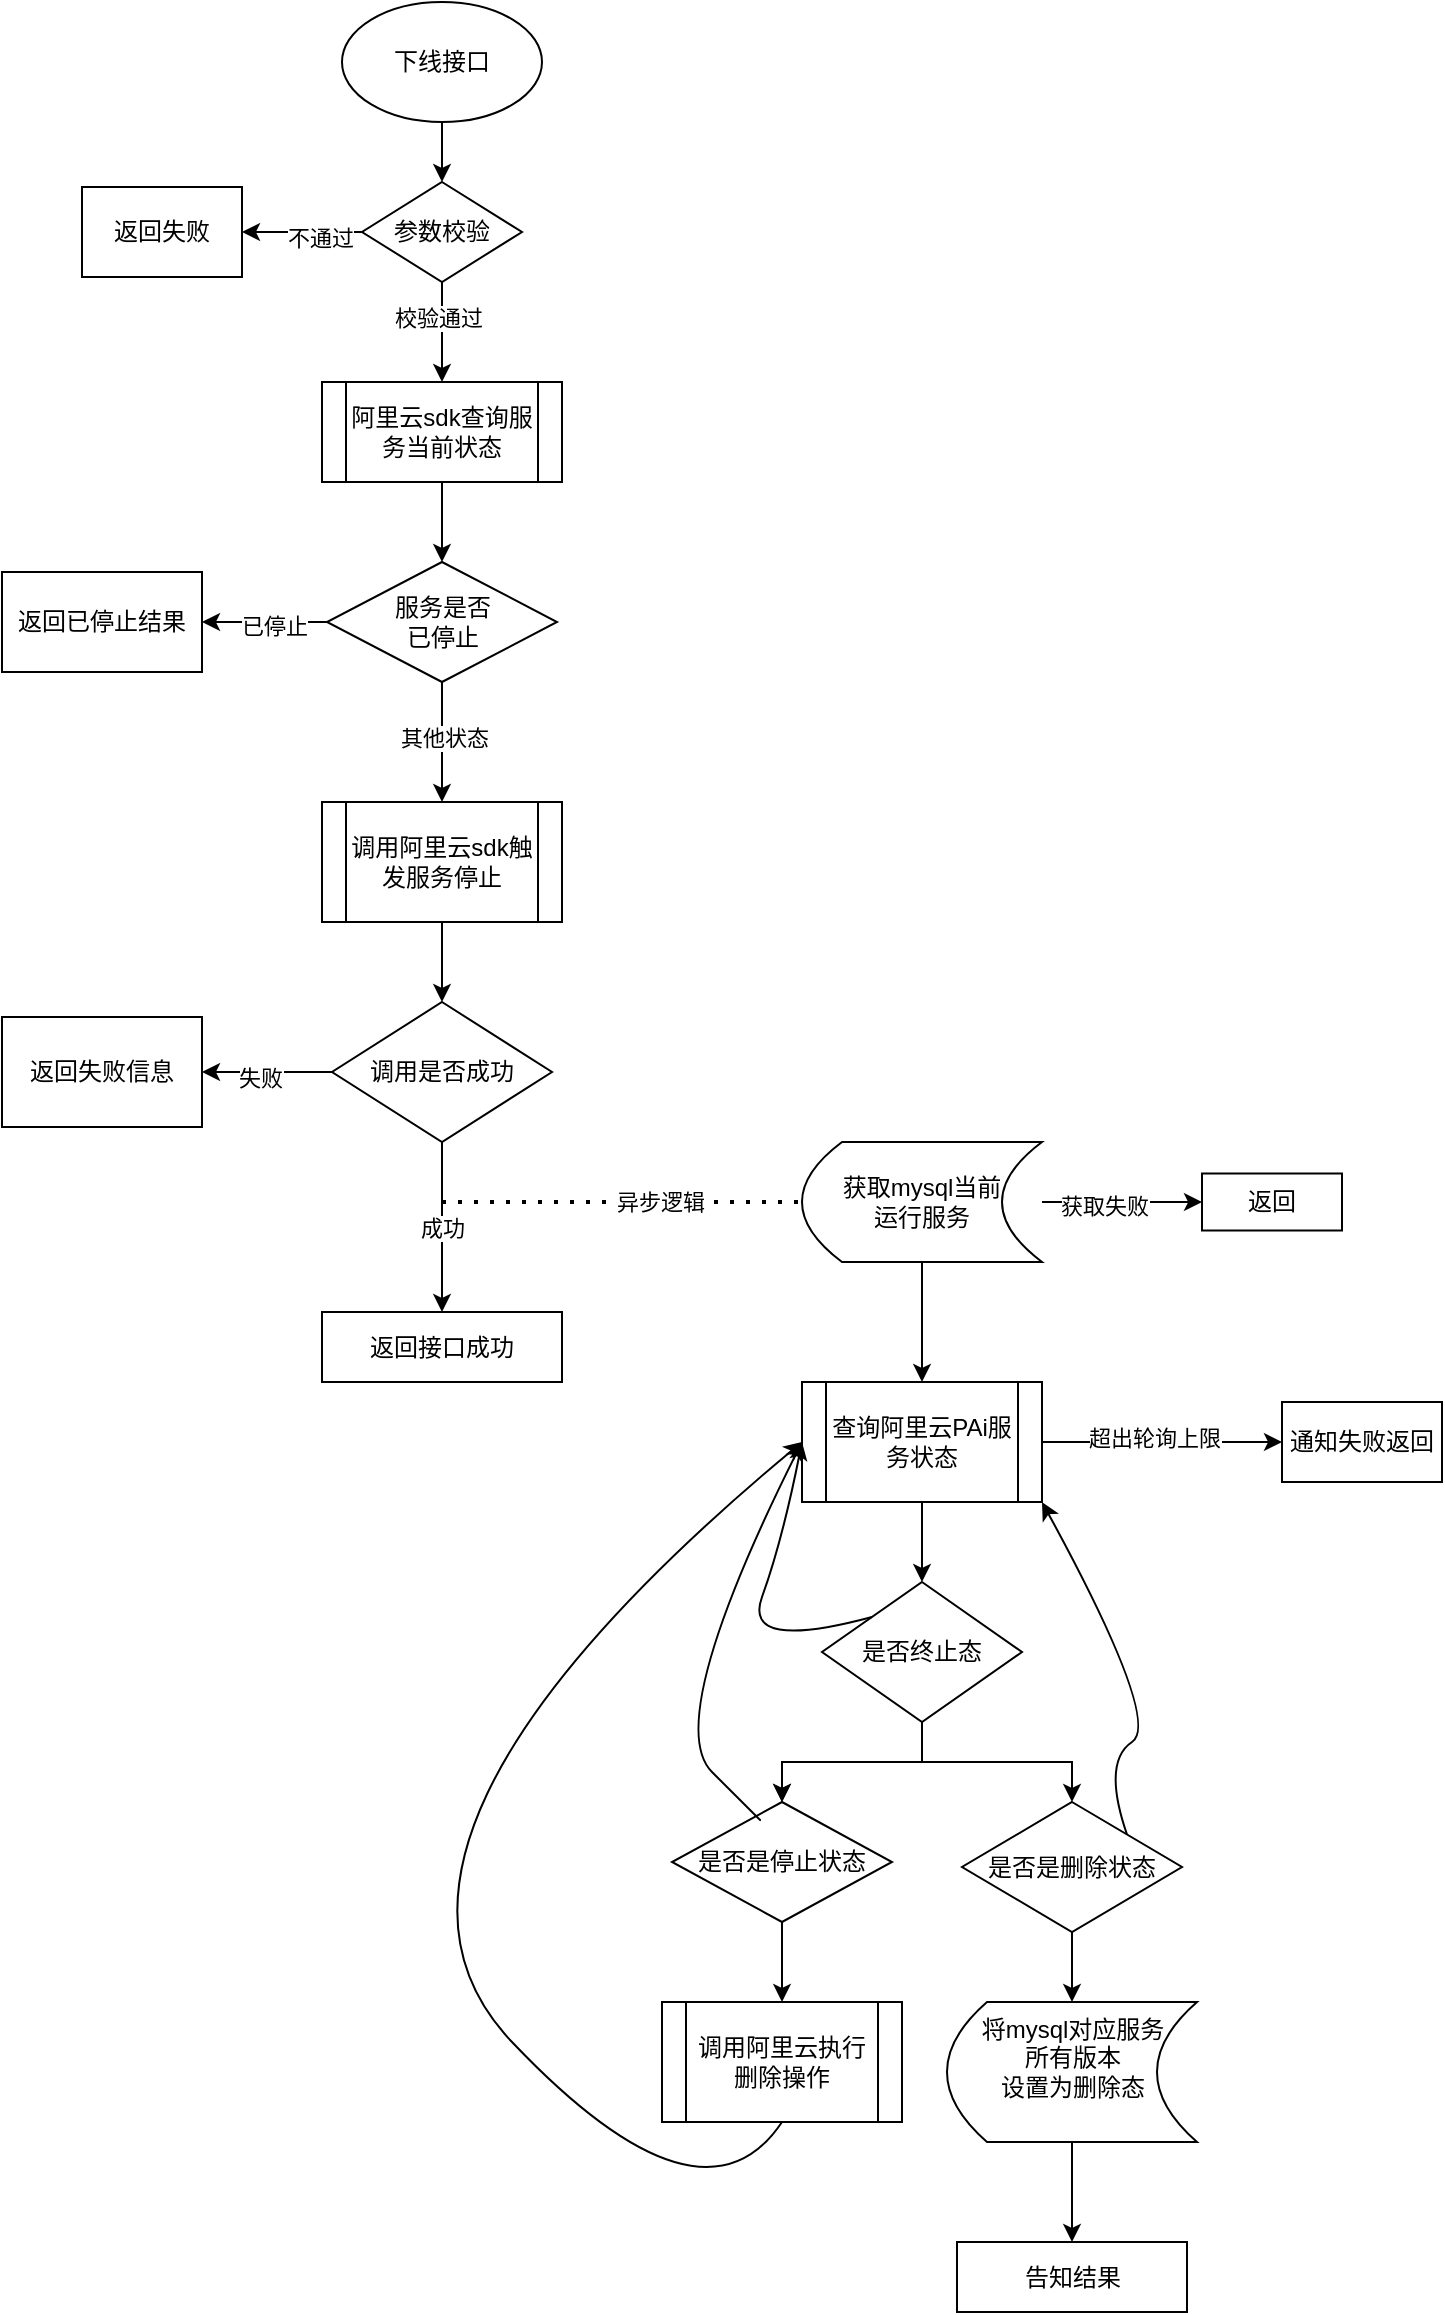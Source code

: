 <mxfile version="24.7.7">
  <diagram name="第 1 页" id="A9rHL_Slm2XhbdOv5Oo1">
    <mxGraphModel dx="1026" dy="651" grid="1" gridSize="10" guides="1" tooltips="1" connect="1" arrows="1" fold="1" page="1" pageScale="1" pageWidth="827" pageHeight="1169" math="0" shadow="0">
      <root>
        <mxCell id="0" />
        <mxCell id="1" parent="0" />
        <mxCell id="I5W7qzTJJJn9ER3g-bew-5" value="" style="edgeStyle=orthogonalEdgeStyle;rounded=0;orthogonalLoop=1;jettySize=auto;html=1;" parent="1" source="I5W7qzTJJJn9ER3g-bew-1" target="I5W7qzTJJJn9ER3g-bew-4" edge="1">
          <mxGeometry relative="1" as="geometry" />
        </mxCell>
        <mxCell id="I5W7qzTJJJn9ER3g-bew-1" value="下线接口" style="ellipse;whiteSpace=wrap;html=1;" parent="1" vertex="1">
          <mxGeometry x="300" y="100" width="100" height="60" as="geometry" />
        </mxCell>
        <mxCell id="I5W7qzTJJJn9ER3g-bew-10" value="" style="edgeStyle=orthogonalEdgeStyle;rounded=0;orthogonalLoop=1;jettySize=auto;html=1;" parent="1" source="I5W7qzTJJJn9ER3g-bew-4" target="I5W7qzTJJJn9ER3g-bew-9" edge="1">
          <mxGeometry relative="1" as="geometry" />
        </mxCell>
        <mxCell id="I5W7qzTJJJn9ER3g-bew-11" value="不通过" style="edgeLabel;html=1;align=center;verticalAlign=middle;resizable=0;points=[];" parent="I5W7qzTJJJn9ER3g-bew-10" vertex="1" connectable="0">
          <mxGeometry x="-0.3" y="3" relative="1" as="geometry">
            <mxPoint as="offset" />
          </mxGeometry>
        </mxCell>
        <mxCell id="I5W7qzTJJJn9ER3g-bew-13" value="" style="edgeStyle=orthogonalEdgeStyle;rounded=0;orthogonalLoop=1;jettySize=auto;html=1;" parent="1" source="I5W7qzTJJJn9ER3g-bew-4" target="I5W7qzTJJJn9ER3g-bew-15" edge="1">
          <mxGeometry relative="1" as="geometry">
            <mxPoint x="350" y="290" as="targetPoint" />
          </mxGeometry>
        </mxCell>
        <mxCell id="I5W7qzTJJJn9ER3g-bew-14" value="校验通过" style="edgeLabel;html=1;align=center;verticalAlign=middle;resizable=0;points=[];" parent="I5W7qzTJJJn9ER3g-bew-13" vertex="1" connectable="0">
          <mxGeometry x="-0.286" y="-2" relative="1" as="geometry">
            <mxPoint as="offset" />
          </mxGeometry>
        </mxCell>
        <mxCell id="I5W7qzTJJJn9ER3g-bew-4" value="参数校验" style="rhombus;whiteSpace=wrap;html=1;" parent="1" vertex="1">
          <mxGeometry x="310" y="190" width="80" height="50" as="geometry" />
        </mxCell>
        <mxCell id="I5W7qzTJJJn9ER3g-bew-9" value="返回失败" style="rounded=0;whiteSpace=wrap;html=1;" parent="1" vertex="1">
          <mxGeometry x="170" y="192.5" width="80" height="45" as="geometry" />
        </mxCell>
        <mxCell id="I5W7qzTJJJn9ER3g-bew-17" value="" style="edgeStyle=orthogonalEdgeStyle;rounded=0;orthogonalLoop=1;jettySize=auto;html=1;" parent="1" source="I5W7qzTJJJn9ER3g-bew-15" target="I5W7qzTJJJn9ER3g-bew-16" edge="1">
          <mxGeometry relative="1" as="geometry" />
        </mxCell>
        <mxCell id="I5W7qzTJJJn9ER3g-bew-15" value="阿里云sdk查询服务当前状态" style="shape=process;whiteSpace=wrap;html=1;backgroundOutline=1;" parent="1" vertex="1">
          <mxGeometry x="290" y="290" width="120" height="50" as="geometry" />
        </mxCell>
        <mxCell id="I5W7qzTJJJn9ER3g-bew-19" value="" style="edgeStyle=orthogonalEdgeStyle;rounded=0;orthogonalLoop=1;jettySize=auto;html=1;" parent="1" source="I5W7qzTJJJn9ER3g-bew-16" target="I5W7qzTJJJn9ER3g-bew-18" edge="1">
          <mxGeometry relative="1" as="geometry" />
        </mxCell>
        <mxCell id="I5W7qzTJJJn9ER3g-bew-20" value="已停止" style="edgeLabel;html=1;align=center;verticalAlign=middle;resizable=0;points=[];" parent="I5W7qzTJJJn9ER3g-bew-19" vertex="1" connectable="0">
          <mxGeometry x="-0.12" y="2" relative="1" as="geometry">
            <mxPoint x="1" as="offset" />
          </mxGeometry>
        </mxCell>
        <mxCell id="I5W7qzTJJJn9ER3g-bew-22" value="" style="edgeStyle=orthogonalEdgeStyle;rounded=0;orthogonalLoop=1;jettySize=auto;html=1;" parent="1" source="I5W7qzTJJJn9ER3g-bew-16" target="I5W7qzTJJJn9ER3g-bew-21" edge="1">
          <mxGeometry relative="1" as="geometry" />
        </mxCell>
        <mxCell id="I5W7qzTJJJn9ER3g-bew-23" value="其他状态" style="edgeLabel;html=1;align=center;verticalAlign=middle;resizable=0;points=[];" parent="I5W7qzTJJJn9ER3g-bew-22" vertex="1" connectable="0">
          <mxGeometry x="-0.075" y="1" relative="1" as="geometry">
            <mxPoint as="offset" />
          </mxGeometry>
        </mxCell>
        <mxCell id="I5W7qzTJJJn9ER3g-bew-16" value="服务是否&lt;div&gt;已停止&lt;/div&gt;" style="rhombus;whiteSpace=wrap;html=1;" parent="1" vertex="1">
          <mxGeometry x="292.5" y="380" width="115" height="60" as="geometry" />
        </mxCell>
        <mxCell id="I5W7qzTJJJn9ER3g-bew-18" value="返回已停止结果" style="rounded=0;whiteSpace=wrap;html=1;" parent="1" vertex="1">
          <mxGeometry x="130" y="385" width="100" height="50" as="geometry" />
        </mxCell>
        <mxCell id="I5W7qzTJJJn9ER3g-bew-25" value="" style="edgeStyle=orthogonalEdgeStyle;rounded=0;orthogonalLoop=1;jettySize=auto;html=1;" parent="1" source="I5W7qzTJJJn9ER3g-bew-21" target="I5W7qzTJJJn9ER3g-bew-24" edge="1">
          <mxGeometry relative="1" as="geometry" />
        </mxCell>
        <mxCell id="I5W7qzTJJJn9ER3g-bew-21" value="调用阿里云sdk触发服务停止" style="shape=process;whiteSpace=wrap;html=1;backgroundOutline=1;" parent="1" vertex="1">
          <mxGeometry x="290" y="500" width="120" height="60" as="geometry" />
        </mxCell>
        <mxCell id="I5W7qzTJJJn9ER3g-bew-27" value="" style="edgeStyle=orthogonalEdgeStyle;rounded=0;orthogonalLoop=1;jettySize=auto;html=1;" parent="1" source="I5W7qzTJJJn9ER3g-bew-24" target="I5W7qzTJJJn9ER3g-bew-26" edge="1">
          <mxGeometry relative="1" as="geometry" />
        </mxCell>
        <mxCell id="I5W7qzTJJJn9ER3g-bew-28" value="失败" style="edgeLabel;html=1;align=center;verticalAlign=middle;resizable=0;points=[];" parent="I5W7qzTJJJn9ER3g-bew-27" vertex="1" connectable="0">
          <mxGeometry x="0.12" y="3" relative="1" as="geometry">
            <mxPoint as="offset" />
          </mxGeometry>
        </mxCell>
        <mxCell id="I5W7qzTJJJn9ER3g-bew-30" value="成功" style="edgeStyle=orthogonalEdgeStyle;rounded=0;orthogonalLoop=1;jettySize=auto;html=1;" parent="1" source="I5W7qzTJJJn9ER3g-bew-24" target="I5W7qzTJJJn9ER3g-bew-29" edge="1">
          <mxGeometry relative="1" as="geometry" />
        </mxCell>
        <mxCell id="I5W7qzTJJJn9ER3g-bew-24" value="调用是否成功" style="rhombus;whiteSpace=wrap;html=1;" parent="1" vertex="1">
          <mxGeometry x="295" y="600" width="110" height="70" as="geometry" />
        </mxCell>
        <mxCell id="I5W7qzTJJJn9ER3g-bew-26" value="返回失败信息" style="whiteSpace=wrap;html=1;" parent="1" vertex="1">
          <mxGeometry x="130" y="607.5" width="100" height="55" as="geometry" />
        </mxCell>
        <mxCell id="I5W7qzTJJJn9ER3g-bew-29" value="返回接口成功" style="whiteSpace=wrap;html=1;" parent="1" vertex="1">
          <mxGeometry x="290" y="755" width="120" height="35" as="geometry" />
        </mxCell>
        <mxCell id="I5W7qzTJJJn9ER3g-bew-31" value="" style="endArrow=none;dashed=1;html=1;dashPattern=1 3;strokeWidth=2;rounded=0;" parent="1" edge="1">
          <mxGeometry width="50" height="50" relative="1" as="geometry">
            <mxPoint x="350" y="700" as="sourcePoint" />
            <mxPoint x="530" y="700" as="targetPoint" />
          </mxGeometry>
        </mxCell>
        <mxCell id="I5W7qzTJJJn9ER3g-bew-32" value="异步逻辑" style="edgeLabel;html=1;align=center;verticalAlign=middle;resizable=0;points=[];" parent="I5W7qzTJJJn9ER3g-bew-31" vertex="1" connectable="0">
          <mxGeometry x="0.211" relative="1" as="geometry">
            <mxPoint as="offset" />
          </mxGeometry>
        </mxCell>
        <mxCell id="pgsq1Z2hdre39GK4ZbCa-5" value="" style="edgeStyle=orthogonalEdgeStyle;rounded=0;orthogonalLoop=1;jettySize=auto;html=1;" edge="1" parent="1" source="pgsq1Z2hdre39GK4ZbCa-3" target="pgsq1Z2hdre39GK4ZbCa-4">
          <mxGeometry relative="1" as="geometry" />
        </mxCell>
        <mxCell id="pgsq1Z2hdre39GK4ZbCa-6" value="获取失败" style="edgeLabel;html=1;align=center;verticalAlign=middle;resizable=0;points=[];" vertex="1" connectable="0" parent="pgsq1Z2hdre39GK4ZbCa-5">
          <mxGeometry x="-0.23" y="-1" relative="1" as="geometry">
            <mxPoint y="1" as="offset" />
          </mxGeometry>
        </mxCell>
        <mxCell id="pgsq1Z2hdre39GK4ZbCa-8" value="" style="edgeStyle=orthogonalEdgeStyle;rounded=0;orthogonalLoop=1;jettySize=auto;html=1;" edge="1" parent="1" source="pgsq1Z2hdre39GK4ZbCa-3" target="pgsq1Z2hdre39GK4ZbCa-9">
          <mxGeometry relative="1" as="geometry">
            <mxPoint x="590" y="780" as="targetPoint" />
          </mxGeometry>
        </mxCell>
        <mxCell id="pgsq1Z2hdre39GK4ZbCa-3" value="获取mysql当前&lt;div&gt;运行服务&lt;/div&gt;" style="shape=dataStorage;whiteSpace=wrap;html=1;fixedSize=1;" vertex="1" parent="1">
          <mxGeometry x="530" y="670" width="120" height="60" as="geometry" />
        </mxCell>
        <mxCell id="pgsq1Z2hdre39GK4ZbCa-4" value="返回" style="whiteSpace=wrap;html=1;" vertex="1" parent="1">
          <mxGeometry x="730" y="685.75" width="70" height="28.5" as="geometry" />
        </mxCell>
        <mxCell id="pgsq1Z2hdre39GK4ZbCa-11" value="" style="edgeStyle=orthogonalEdgeStyle;rounded=0;orthogonalLoop=1;jettySize=auto;html=1;" edge="1" parent="1" source="pgsq1Z2hdre39GK4ZbCa-9" target="pgsq1Z2hdre39GK4ZbCa-10">
          <mxGeometry relative="1" as="geometry" />
        </mxCell>
        <mxCell id="pgsq1Z2hdre39GK4ZbCa-21" value="" style="edgeStyle=orthogonalEdgeStyle;rounded=0;orthogonalLoop=1;jettySize=auto;html=1;" edge="1" parent="1" source="pgsq1Z2hdre39GK4ZbCa-9" target="pgsq1Z2hdre39GK4ZbCa-20">
          <mxGeometry relative="1" as="geometry" />
        </mxCell>
        <mxCell id="pgsq1Z2hdre39GK4ZbCa-49" value="超出轮询上限" style="edgeLabel;html=1;align=center;verticalAlign=middle;resizable=0;points=[];" vertex="1" connectable="0" parent="pgsq1Z2hdre39GK4ZbCa-21">
          <mxGeometry x="-0.075" y="2" relative="1" as="geometry">
            <mxPoint as="offset" />
          </mxGeometry>
        </mxCell>
        <mxCell id="pgsq1Z2hdre39GK4ZbCa-9" value="查询阿里云PAi服务状态" style="shape=process;whiteSpace=wrap;html=1;backgroundOutline=1;" vertex="1" parent="1">
          <mxGeometry x="530" y="790" width="120" height="60" as="geometry" />
        </mxCell>
        <mxCell id="pgsq1Z2hdre39GK4ZbCa-15" value="" style="edgeStyle=orthogonalEdgeStyle;rounded=0;orthogonalLoop=1;jettySize=auto;html=1;" edge="1" parent="1" source="pgsq1Z2hdre39GK4ZbCa-10" target="pgsq1Z2hdre39GK4ZbCa-14">
          <mxGeometry relative="1" as="geometry" />
        </mxCell>
        <mxCell id="pgsq1Z2hdre39GK4ZbCa-37" value="" style="edgeStyle=orthogonalEdgeStyle;rounded=0;orthogonalLoop=1;jettySize=auto;html=1;" edge="1" parent="1" source="pgsq1Z2hdre39GK4ZbCa-10" target="pgsq1Z2hdre39GK4ZbCa-14">
          <mxGeometry relative="1" as="geometry" />
        </mxCell>
        <mxCell id="pgsq1Z2hdre39GK4ZbCa-40" value="" style="edgeStyle=orthogonalEdgeStyle;rounded=0;orthogonalLoop=1;jettySize=auto;html=1;" edge="1" parent="1" source="pgsq1Z2hdre39GK4ZbCa-10" target="pgsq1Z2hdre39GK4ZbCa-39">
          <mxGeometry relative="1" as="geometry" />
        </mxCell>
        <mxCell id="pgsq1Z2hdre39GK4ZbCa-10" value="是否终止态" style="rhombus;whiteSpace=wrap;html=1;" vertex="1" parent="1">
          <mxGeometry x="540" y="890" width="100" height="70" as="geometry" />
        </mxCell>
        <mxCell id="pgsq1Z2hdre39GK4ZbCa-29" value="" style="edgeStyle=orthogonalEdgeStyle;rounded=0;orthogonalLoop=1;jettySize=auto;html=1;" edge="1" parent="1" source="pgsq1Z2hdre39GK4ZbCa-14" target="pgsq1Z2hdre39GK4ZbCa-30">
          <mxGeometry relative="1" as="geometry">
            <mxPoint x="520" y="1140" as="targetPoint" />
          </mxGeometry>
        </mxCell>
        <mxCell id="pgsq1Z2hdre39GK4ZbCa-14" value="是否是停止状态" style="rhombus;whiteSpace=wrap;html=1;" vertex="1" parent="1">
          <mxGeometry x="465" y="1000" width="110" height="60" as="geometry" />
        </mxCell>
        <mxCell id="pgsq1Z2hdre39GK4ZbCa-20" value="通知失败返回" style="whiteSpace=wrap;html=1;" vertex="1" parent="1">
          <mxGeometry x="770" y="800" width="80" height="40" as="geometry" />
        </mxCell>
        <mxCell id="pgsq1Z2hdre39GK4ZbCa-22" value="" style="curved=1;endArrow=classic;html=1;rounded=0;exitX=0;exitY=0;exitDx=0;exitDy=0;entryX=0;entryY=0.5;entryDx=0;entryDy=0;" edge="1" parent="1" source="pgsq1Z2hdre39GK4ZbCa-10" target="pgsq1Z2hdre39GK4ZbCa-9">
          <mxGeometry width="50" height="50" relative="1" as="geometry">
            <mxPoint x="470" y="860" as="sourcePoint" />
            <mxPoint x="520" y="810" as="targetPoint" />
            <Array as="points">
              <mxPoint x="500" y="925" />
              <mxPoint x="520" y="870" />
            </Array>
          </mxGeometry>
        </mxCell>
        <mxCell id="pgsq1Z2hdre39GK4ZbCa-23" value="" style="curved=1;endArrow=classic;html=1;rounded=0;exitX=0.4;exitY=0.15;exitDx=0;exitDy=0;exitPerimeter=0;entryX=0;entryY=0.5;entryDx=0;entryDy=0;" edge="1" parent="1" source="pgsq1Z2hdre39GK4ZbCa-14" target="pgsq1Z2hdre39GK4ZbCa-9">
          <mxGeometry width="50" height="50" relative="1" as="geometry">
            <mxPoint x="460" y="1010" as="sourcePoint" />
            <mxPoint x="510" y="960" as="targetPoint" />
            <Array as="points">
              <mxPoint x="510" y="1010" />
              <mxPoint x="460" y="960" />
            </Array>
          </mxGeometry>
        </mxCell>
        <mxCell id="pgsq1Z2hdre39GK4ZbCa-30" value="调用阿里云执行删除操作" style="shape=process;whiteSpace=wrap;html=1;backgroundOutline=1;" vertex="1" parent="1">
          <mxGeometry x="460" y="1100" width="120" height="60" as="geometry" />
        </mxCell>
        <mxCell id="pgsq1Z2hdre39GK4ZbCa-46" value="" style="edgeStyle=orthogonalEdgeStyle;rounded=0;orthogonalLoop=1;jettySize=auto;html=1;" edge="1" parent="1" source="pgsq1Z2hdre39GK4ZbCa-39" target="pgsq1Z2hdre39GK4ZbCa-45">
          <mxGeometry relative="1" as="geometry" />
        </mxCell>
        <mxCell id="pgsq1Z2hdre39GK4ZbCa-39" value="是否是删除状态" style="rhombus;whiteSpace=wrap;html=1;" vertex="1" parent="1">
          <mxGeometry x="610" y="1000" width="110" height="65" as="geometry" />
        </mxCell>
        <mxCell id="pgsq1Z2hdre39GK4ZbCa-41" value="" style="curved=1;endArrow=classic;html=1;rounded=0;exitX=0.5;exitY=1;exitDx=0;exitDy=0;entryX=0;entryY=0.5;entryDx=0;entryDy=0;" edge="1" parent="1" source="pgsq1Z2hdre39GK4ZbCa-30" target="pgsq1Z2hdre39GK4ZbCa-9">
          <mxGeometry width="50" height="50" relative="1" as="geometry">
            <mxPoint x="430" y="1220" as="sourcePoint" />
            <mxPoint x="480" y="1170" as="targetPoint" />
            <Array as="points">
              <mxPoint x="480" y="1220" />
              <mxPoint x="290" y="1020" />
            </Array>
          </mxGeometry>
        </mxCell>
        <mxCell id="pgsq1Z2hdre39GK4ZbCa-42" value="" style="curved=1;endArrow=classic;html=1;rounded=0;exitX=1;exitY=0;exitDx=0;exitDy=0;entryX=1;entryY=1;entryDx=0;entryDy=0;" edge="1" parent="1" source="pgsq1Z2hdre39GK4ZbCa-39" target="pgsq1Z2hdre39GK4ZbCa-9">
          <mxGeometry width="50" height="50" relative="1" as="geometry">
            <mxPoint x="730" y="1010" as="sourcePoint" />
            <mxPoint x="780" y="960" as="targetPoint" />
            <Array as="points">
              <mxPoint x="680" y="980" />
              <mxPoint x="710" y="960" />
            </Array>
          </mxGeometry>
        </mxCell>
        <mxCell id="pgsq1Z2hdre39GK4ZbCa-48" value="" style="edgeStyle=orthogonalEdgeStyle;rounded=0;orthogonalLoop=1;jettySize=auto;html=1;" edge="1" parent="1" source="pgsq1Z2hdre39GK4ZbCa-45" target="pgsq1Z2hdre39GK4ZbCa-47">
          <mxGeometry relative="1" as="geometry" />
        </mxCell>
        <mxCell id="pgsq1Z2hdre39GK4ZbCa-45" value="将mysql对应服务&lt;div&gt;所有版本&lt;/div&gt;&lt;div&gt;设置为删除态&lt;div&gt;&lt;br&gt;&lt;/div&gt;&lt;/div&gt;" style="shape=dataStorage;whiteSpace=wrap;html=1;fixedSize=1;" vertex="1" parent="1">
          <mxGeometry x="602.5" y="1100" width="125" height="70" as="geometry" />
        </mxCell>
        <mxCell id="pgsq1Z2hdre39GK4ZbCa-47" value="告知结果" style="whiteSpace=wrap;html=1;" vertex="1" parent="1">
          <mxGeometry x="607.5" y="1220" width="115" height="35" as="geometry" />
        </mxCell>
      </root>
    </mxGraphModel>
  </diagram>
</mxfile>
